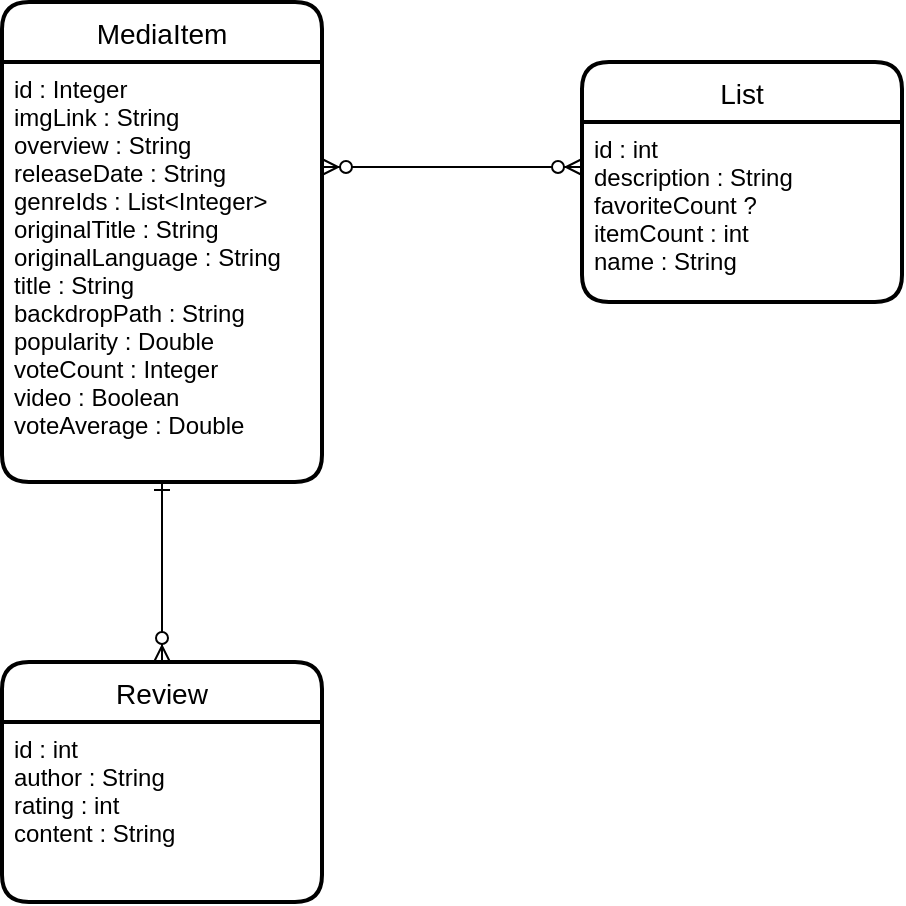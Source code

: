 <mxfile version="14.5.1" type="device" pages="2"><diagram id="YvPclWVgMUa5uSCOIKsS" name="ERD"><mxGraphModel dx="1422" dy="822" grid="1" gridSize="10" guides="1" tooltips="1" connect="1" arrows="1" fold="1" page="1" pageScale="1" pageWidth="827" pageHeight="1169" math="0" shadow="0"><root><mxCell id="0"/><mxCell id="1" parent="0"/><mxCell id="dvc0dMmTiPGVa6XvzuYZ-1" value="MediaItem" style="swimlane;childLayout=stackLayout;horizontal=1;startSize=30;horizontalStack=0;rounded=1;fontSize=14;fontStyle=0;strokeWidth=2;resizeParent=0;resizeLast=1;shadow=0;dashed=0;align=center;" parent="1" vertex="1"><mxGeometry x="40" y="120" width="160" height="240" as="geometry"/></mxCell><mxCell id="dvc0dMmTiPGVa6XvzuYZ-2" value="id : Integer&#10;imgLink : String&#10;overview : String&#10;releaseDate : String&#10;genreIds : List&lt;Integer&gt;&#10;originalTitle : String&#10;originalLanguage : String&#10;title : String&#10;backdropPath : String&#10;popularity : Double&#10;voteCount : Integer&#10;video : Boolean&#10;voteAverage : Double" style="align=left;strokeColor=none;fillColor=none;spacingLeft=4;fontSize=12;verticalAlign=top;resizable=0;rotatable=0;part=1;fontStyle=0" parent="dvc0dMmTiPGVa6XvzuYZ-1" vertex="1"><mxGeometry y="30" width="160" height="210" as="geometry"/></mxCell><mxCell id="dvc0dMmTiPGVa6XvzuYZ-3" value="List" style="swimlane;childLayout=stackLayout;horizontal=1;startSize=30;horizontalStack=0;rounded=1;fontSize=14;fontStyle=0;strokeWidth=2;resizeParent=0;resizeLast=1;shadow=0;dashed=0;align=center;" parent="1" vertex="1"><mxGeometry x="330" y="150" width="160" height="120" as="geometry"/></mxCell><mxCell id="dvc0dMmTiPGVa6XvzuYZ-4" value="id : int&#10;description : String&#10;favoriteCount ?&#10;itemCount : int&#10;name : String" style="align=left;strokeColor=none;fillColor=none;spacingLeft=4;fontSize=12;verticalAlign=top;resizable=0;rotatable=0;part=1;" parent="dvc0dMmTiPGVa6XvzuYZ-3" vertex="1"><mxGeometry y="30" width="160" height="90" as="geometry"/></mxCell><mxCell id="8VdIYTHdS9WMLoq2Rs6U-1" value="" style="edgeStyle=entityRelationEdgeStyle;fontSize=12;html=1;endArrow=ERzeroToMany;endFill=1;entryX=1;entryY=0.25;entryDx=0;entryDy=0;exitX=0;exitY=0.25;exitDx=0;exitDy=0;startArrow=ERzeroToMany;startFill=1;" edge="1" parent="1" source="dvc0dMmTiPGVa6XvzuYZ-4" target="dvc0dMmTiPGVa6XvzuYZ-2"><mxGeometry width="100" height="100" relative="1" as="geometry"><mxPoint x="240" y="530" as="sourcePoint"/><mxPoint x="340" y="430" as="targetPoint"/></mxGeometry></mxCell><mxCell id="8VdIYTHdS9WMLoq2Rs6U-2" value="Review" style="swimlane;childLayout=stackLayout;horizontal=1;startSize=30;horizontalStack=0;rounded=1;fontSize=14;fontStyle=0;strokeWidth=2;resizeParent=0;resizeLast=1;shadow=0;dashed=0;align=center;" vertex="1" parent="1"><mxGeometry x="40" y="450" width="160" height="120" as="geometry"/></mxCell><mxCell id="8VdIYTHdS9WMLoq2Rs6U-3" value="id : int&#10;author : String&#10;rating : int&#10;content : String" style="align=left;strokeColor=none;fillColor=none;spacingLeft=4;fontSize=12;verticalAlign=top;resizable=0;rotatable=0;part=1;fontStyle=0" vertex="1" parent="8VdIYTHdS9WMLoq2Rs6U-2"><mxGeometry y="30" width="160" height="90" as="geometry"/></mxCell><mxCell id="8VdIYTHdS9WMLoq2Rs6U-5" value="" style="fontSize=12;html=1;endArrow=ERone;endFill=0;exitX=0.5;exitY=0;exitDx=0;exitDy=0;entryX=0.5;entryY=1;entryDx=0;entryDy=0;rounded=1;startArrow=ERzeroToMany;startFill=1;" edge="1" parent="1" source="8VdIYTHdS9WMLoq2Rs6U-2" target="dvc0dMmTiPGVa6XvzuYZ-2"><mxGeometry width="100" height="100" relative="1" as="geometry"><mxPoint x="310" y="530" as="sourcePoint"/><mxPoint x="410" y="430" as="targetPoint"/></mxGeometry></mxCell></root></mxGraphModel></diagram><diagram id="J-g16x0bUwrBLnx638c-" name="ERD, Package Diagram, Class Diagram"><mxGraphModel dx="2249" dy="1991" grid="1" gridSize="10" guides="1" tooltips="1" connect="1" arrows="1" fold="1" page="1" pageScale="1" pageWidth="827" pageHeight="1169" math="0" shadow="0"><root><mxCell id="zBo10v9hbhoHT7qsSPf4-0"/><mxCell id="zBo10v9hbhoHT7qsSPf4-1" parent="zBo10v9hbhoHT7qsSPf4-0"/><mxCell id="FxRpw2BBKgVxrhvdi0yU-7" value="data" style="shape=folder;fontStyle=1;spacingTop=10;tabWidth=40;tabHeight=14;tabPosition=left;html=1;" vertex="1" parent="zBo10v9hbhoHT7qsSPf4-1"><mxGeometry x="120" y="550" width="480" height="400" as="geometry"/></mxCell><mxCell id="FxRpw2BBKgVxrhvdi0yU-0" value="domain" style="shape=folder;fontStyle=1;spacingTop=10;tabWidth=40;tabHeight=14;tabPosition=left;html=1;" vertex="1" parent="zBo10v9hbhoHT7qsSPf4-1"><mxGeometry x="-220" y="180" width="160" height="180" as="geometry"/></mxCell><mxCell id="FxRpw2BBKgVxrhvdi0yU-10" style="edgeStyle=none;rounded=1;orthogonalLoop=1;jettySize=auto;html=1;startArrow=cross;startFill=0;endArrow=open;endFill=0;exitX=0.525;exitY=0.088;exitDx=0;exitDy=0;exitPerimeter=0;entryX=0.297;entryY=1;entryDx=0;entryDy=0;entryPerimeter=0;" edge="1" parent="zBo10v9hbhoHT7qsSPf4-1" source="FxRpw2BBKgVxrhvdi0yU-4" target="FxRpw2BBKgVxrhvdi0yU-1"><mxGeometry relative="1" as="geometry"/></mxCell><mxCell id="FxRpw2BBKgVxrhvdi0yU-1" value="ui" style="shape=folder;fontStyle=1;spacingTop=10;tabWidth=40;tabHeight=14;tabPosition=left;html=1;" vertex="1" parent="zBo10v9hbhoHT7qsSPf4-1"><mxGeometry x="170" y="-140" width="660" height="420" as="geometry"/></mxCell><mxCell id="FxRpw2BBKgVxrhvdi0yU-12" style="edgeStyle=none;rounded=1;orthogonalLoop=1;jettySize=auto;html=1;entryX=0;entryY=0;entryDx=100;entryDy=14;entryPerimeter=0;startArrow=none;startFill=0;endArrow=open;endFill=0;" edge="1" parent="zBo10v9hbhoHT7qsSPf4-1" source="FxRpw2BBKgVxrhvdi0yU-3" target="FxRpw2BBKgVxrhvdi0yU-5"><mxGeometry relative="1" as="geometry"/></mxCell><mxCell id="FxRpw2BBKgVxrhvdi0yU-13" style="edgeStyle=none;rounded=1;orthogonalLoop=1;jettySize=auto;html=1;entryX=0;entryY=0;entryDx=100;entryDy=14;entryPerimeter=0;startArrow=none;startFill=0;endArrow=open;endFill=0;exitX=0.75;exitY=1;exitDx=0;exitDy=0;exitPerimeter=0;" edge="1" parent="zBo10v9hbhoHT7qsSPf4-1" source="FxRpw2BBKgVxrhvdi0yU-3" target="FxRpw2BBKgVxrhvdi0yU-6"><mxGeometry relative="1" as="geometry"/></mxCell><mxCell id="FxRpw2BBKgVxrhvdi0yU-3" value="repository" style="shape=folder;fontStyle=1;spacingTop=10;tabWidth=40;tabHeight=14;tabPosition=left;html=1;" vertex="1" parent="zBo10v9hbhoHT7qsSPf4-1"><mxGeometry x="290" y="570" width="160" height="160" as="geometry"/></mxCell><mxCell id="FxRpw2BBKgVxrhvdi0yU-11" style="edgeStyle=none;rounded=1;orthogonalLoop=1;jettySize=auto;html=1;entryX=0.444;entryY=0.081;entryDx=0;entryDy=0;entryPerimeter=0;startArrow=none;startFill=0;endArrow=open;endFill=0;" edge="1" parent="zBo10v9hbhoHT7qsSPf4-1" source="FxRpw2BBKgVxrhvdi0yU-4" target="FxRpw2BBKgVxrhvdi0yU-3"><mxGeometry relative="1" as="geometry"/></mxCell><mxCell id="FxRpw2BBKgVxrhvdi0yU-4" value="applogic" style="shape=folder;fontStyle=1;spacingTop=10;tabWidth=40;tabHeight=14;tabPosition=left;html=1;" vertex="1" parent="zBo10v9hbhoHT7qsSPf4-1"><mxGeometry x="280" y="330" width="160" height="160" as="geometry"/></mxCell><mxCell id="FxRpw2BBKgVxrhvdi0yU-5" value="DAO" style="shape=folder;fontStyle=1;spacingTop=10;tabWidth=40;tabHeight=14;tabPosition=left;html=1;" vertex="1" parent="zBo10v9hbhoHT7qsSPf4-1"><mxGeometry x="180" y="770" width="160" height="160" as="geometry"/></mxCell><mxCell id="FxRpw2BBKgVxrhvdi0yU-6" value="API" style="shape=folder;fontStyle=1;spacingTop=10;tabWidth=40;tabHeight=14;tabPosition=left;html=1;" vertex="1" parent="zBo10v9hbhoHT7qsSPf4-1"><mxGeometry x="370" y="770" width="160" height="160" as="geometry"/></mxCell><mxCell id="FxRpw2BBKgVxrhvdi0yU-8" value="" style="endArrow=open;endFill=1;endSize=12;html=1;entryX=0;entryY=0;entryDx=160;entryDy=55.5;entryPerimeter=0;exitX=0;exitY=0;exitDx=0;exitDy=318.5;exitPerimeter=0;startArrow=cross;startFill=0;" edge="1" parent="zBo10v9hbhoHT7qsSPf4-1" source="FxRpw2BBKgVxrhvdi0yU-1" target="FxRpw2BBKgVxrhvdi0yU-0"><mxGeometry width="160" relative="1" as="geometry"><mxPoint x="80" y="120" as="sourcePoint"/><mxPoint x="240" y="120" as="targetPoint"/></mxGeometry></mxCell><mxCell id="FxRpw2BBKgVxrhvdi0yU-9" value="" style="endArrow=open;endFill=1;endSize=12;html=1;exitX=0;exitY=0;exitDx=0;exitDy=87;exitPerimeter=0;entryX=0;entryY=0;entryDx=160;entryDy=138.5;entryPerimeter=0;startArrow=cross;startFill=0;" edge="1" parent="zBo10v9hbhoHT7qsSPf4-1" source="FxRpw2BBKgVxrhvdi0yU-4" target="FxRpw2BBKgVxrhvdi0yU-0"><mxGeometry width="160" relative="1" as="geometry"><mxPoint x="120" y="370" as="sourcePoint"/><mxPoint x="150" y="450" as="targetPoint"/></mxGeometry></mxCell><mxCell id="FxRpw2BBKgVxrhvdi0yU-14" value="home" style="shape=folder;fontStyle=1;spacingTop=10;tabWidth=40;tabHeight=20;tabPosition=left;html=1;" vertex="1" parent="zBo10v9hbhoHT7qsSPf4-1"><mxGeometry x="190" y="-85" width="200" height="170" as="geometry"/></mxCell><mxCell id="FxRpw2BBKgVxrhvdi0yU-15" value="search" style="shape=folder;fontStyle=1;spacingTop=10;tabWidth=40;tabHeight=14;tabPosition=left;html=1;" vertex="1" parent="zBo10v9hbhoHT7qsSPf4-1"><mxGeometry x="190" y="110" width="180" height="160" as="geometry"/></mxCell><mxCell id="FxRpw2BBKgVxrhvdi0yU-16" value="list" style="shape=folder;fontStyle=1;spacingTop=10;tabWidth=40;tabHeight=14;tabPosition=left;html=1;" vertex="1" parent="zBo10v9hbhoHT7qsSPf4-1"><mxGeometry x="430" y="-80" width="190" height="160" as="geometry"/></mxCell><mxCell id="FxRpw2BBKgVxrhvdi0yU-17" value="detail" style="shape=folder;fontStyle=1;spacingTop=10;tabWidth=40;tabHeight=14;tabPosition=left;html=1;" vertex="1" parent="zBo10v9hbhoHT7qsSPf4-1"><mxGeometry x="430" y="110" width="190" height="160" as="geometry"/></mxCell><mxCell id="FxRpw2BBKgVxrhvdi0yU-18" value="HomeFragment" style="html=1;" vertex="1" parent="zBo10v9hbhoHT7qsSPf4-1"><mxGeometry x="235" y="-60" width="110" height="50" as="geometry"/></mxCell><mxCell id="FxRpw2BBKgVxrhvdi0yU-19" value="HomeViewModel" style="html=1;" vertex="1" parent="zBo10v9hbhoHT7qsSPf4-1"><mxGeometry x="235" y="20" width="110" height="50" as="geometry"/></mxCell><mxCell id="FxRpw2BBKgVxrhvdi0yU-20" value="SearchFragment" style="html=1;" vertex="1" parent="zBo10v9hbhoHT7qsSPf4-1"><mxGeometry x="225" y="130" width="110" height="50" as="geometry"/></mxCell><mxCell id="FxRpw2BBKgVxrhvdi0yU-21" value="SearchViewModel" style="html=1;" vertex="1" parent="zBo10v9hbhoHT7qsSPf4-1"><mxGeometry x="225" y="210" width="110" height="50" as="geometry"/></mxCell><mxCell id="FxRpw2BBKgVxrhvdi0yU-22" value="DetailFragment" style="html=1;" vertex="1" parent="zBo10v9hbhoHT7qsSPf4-1"><mxGeometry x="470" y="130" width="110" height="50" as="geometry"/></mxCell><mxCell id="FxRpw2BBKgVxrhvdi0yU-23" value="DetailViewModel" style="html=1;" vertex="1" parent="zBo10v9hbhoHT7qsSPf4-1"><mxGeometry x="470" y="210" width="110" height="50" as="geometry"/></mxCell><mxCell id="FxRpw2BBKgVxrhvdi0yU-25" value="ListFragment" style="html=1;" vertex="1" parent="zBo10v9hbhoHT7qsSPf4-1"><mxGeometry x="470" y="-60" width="110" height="50" as="geometry"/></mxCell><mxCell id="FxRpw2BBKgVxrhvdi0yU-26" value="ListViewModel" style="html=1;" vertex="1" parent="zBo10v9hbhoHT7qsSPf4-1"><mxGeometry x="470" y="20" width="110" height="50" as="geometry"/></mxCell><mxCell id="FxRpw2BBKgVxrhvdi0yU-31" value="MediaItemAdapter" style="html=1;" vertex="1" parent="zBo10v9hbhoHT7qsSPf4-1"><mxGeometry x="670" y="-25" width="120" height="50" as="geometry"/></mxCell><mxCell id="FxRpw2BBKgVxrhvdi0yU-32" value="MediaItemViewHolder" style="html=1;" vertex="1" parent="zBo10v9hbhoHT7qsSPf4-1"><mxGeometry x="670" y="160" width="130" height="50" as="geometry"/></mxCell><mxCell id="FxRpw2BBKgVxrhvdi0yU-34" value="«interface»&lt;br&gt;&lt;b&gt;ApiInterface&lt;/b&gt;" style="html=1;" vertex="1" parent="zBo10v9hbhoHT7qsSPf4-1"><mxGeometry x="395" y="870" width="110" height="50" as="geometry"/></mxCell></root></mxGraphModel></diagram></mxfile>